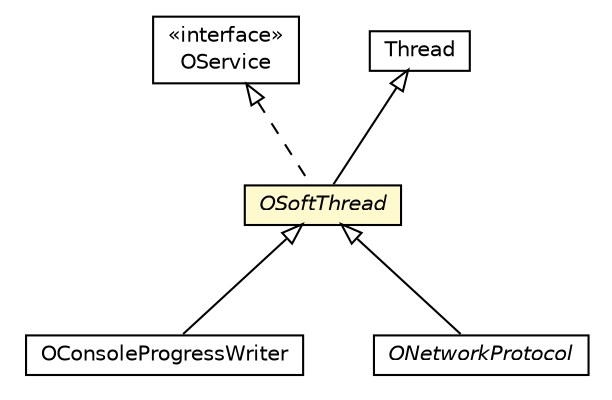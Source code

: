 #!/usr/local/bin/dot
#
# Class diagram 
# Generated by UMLGraph version R5_6-24-gf6e263 (http://www.umlgraph.org/)
#

digraph G {
	edge [fontname="Helvetica",fontsize=10,labelfontname="Helvetica",labelfontsize=10];
	node [fontname="Helvetica",fontsize=10,shape=plaintext];
	nodesep=0.25;
	ranksep=0.5;
	// com.orientechnologies.common.util.OService
	c6857508 [label=<<table title="com.orientechnologies.common.util.OService" border="0" cellborder="1" cellspacing="0" cellpadding="2" port="p" href="../util/OService.html">
		<tr><td><table border="0" cellspacing="0" cellpadding="1">
<tr><td align="center" balign="center"> &#171;interface&#187; </td></tr>
<tr><td align="center" balign="center"> OService </td></tr>
		</table></td></tr>
		</table>>, URL="../util/OService.html", fontname="Helvetica", fontcolor="black", fontsize=10.0];
	// com.orientechnologies.common.thread.OSoftThread
	c6857522 [label=<<table title="com.orientechnologies.common.thread.OSoftThread" border="0" cellborder="1" cellspacing="0" cellpadding="2" port="p" bgcolor="lemonChiffon" href="./OSoftThread.html">
		<tr><td><table border="0" cellspacing="0" cellpadding="1">
<tr><td align="center" balign="center"><font face="Helvetica-Oblique"> OSoftThread </font></td></tr>
		</table></td></tr>
		</table>>, URL="./OSoftThread.html", fontname="Helvetica", fontcolor="black", fontsize=10.0];
	// com.orientechnologies.orient.stresstest.OConsoleProgressWriter
	c6859409 [label=<<table title="com.orientechnologies.orient.stresstest.OConsoleProgressWriter" border="0" cellborder="1" cellspacing="0" cellpadding="2" port="p" href="../../orient/stresstest/OConsoleProgressWriter.html">
		<tr><td><table border="0" cellspacing="0" cellpadding="1">
<tr><td align="center" balign="center"> OConsoleProgressWriter </td></tr>
		</table></td></tr>
		</table>>, URL="../../orient/stresstest/OConsoleProgressWriter.html", fontname="Helvetica", fontcolor="black", fontsize=10.0];
	// com.orientechnologies.orient.server.network.protocol.ONetworkProtocol
	c6859538 [label=<<table title="com.orientechnologies.orient.server.network.protocol.ONetworkProtocol" border="0" cellborder="1" cellspacing="0" cellpadding="2" port="p" href="../../orient/server/network/protocol/ONetworkProtocol.html">
		<tr><td><table border="0" cellspacing="0" cellpadding="1">
<tr><td align="center" balign="center"><font face="Helvetica-Oblique"> ONetworkProtocol </font></td></tr>
		</table></td></tr>
		</table>>, URL="../../orient/server/network/protocol/ONetworkProtocol.html", fontname="Helvetica", fontcolor="black", fontsize=10.0];
	//com.orientechnologies.common.thread.OSoftThread extends java.lang.Thread
	c6860062:p -> c6857522:p [dir=back,arrowtail=empty];
	//com.orientechnologies.common.thread.OSoftThread implements com.orientechnologies.common.util.OService
	c6857508:p -> c6857522:p [dir=back,arrowtail=empty,style=dashed];
	//com.orientechnologies.orient.stresstest.OConsoleProgressWriter extends com.orientechnologies.common.thread.OSoftThread
	c6857522:p -> c6859409:p [dir=back,arrowtail=empty];
	//com.orientechnologies.orient.server.network.protocol.ONetworkProtocol extends com.orientechnologies.common.thread.OSoftThread
	c6857522:p -> c6859538:p [dir=back,arrowtail=empty];
	// java.lang.Thread
	c6860062 [label=<<table title="java.lang.Thread" border="0" cellborder="1" cellspacing="0" cellpadding="2" port="p" href="http://java.sun.com/j2se/1.4.2/docs/api/java/lang/Thread.html">
		<tr><td><table border="0" cellspacing="0" cellpadding="1">
<tr><td align="center" balign="center"> Thread </td></tr>
		</table></td></tr>
		</table>>, URL="http://java.sun.com/j2se/1.4.2/docs/api/java/lang/Thread.html", fontname="Helvetica", fontcolor="black", fontsize=10.0];
}


